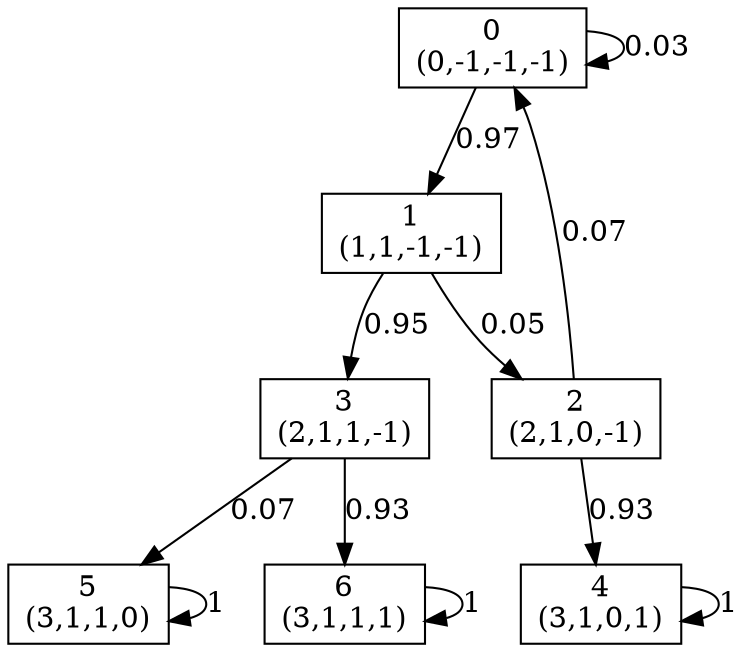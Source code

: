digraph P {
node [shape=box];
0 -> 0 [ label="0.03" ];
0 -> 1 [ label="0.97" ];
1 -> 2 [ label="0.05" ];
1 -> 3 [ label="0.95" ];
2 -> 0 [ label="0.07" ];
2 -> 4 [ label="0.93" ];
3 -> 5 [ label="0.07" ];
3 -> 6 [ label="0.93" ];
4 -> 4 [ label="1" ];
5 -> 5 [ label="1" ];
6 -> 6 [ label="1" ];
0 [label="0\n(0,-1,-1,-1)"];
1 [label="1\n(1,1,-1,-1)"];
2 [label="2\n(2,1,0,-1)"];
3 [label="3\n(2,1,1,-1)"];
4 [label="4\n(3,1,0,1)"];
5 [label="5\n(3,1,1,0)"];
6 [label="6\n(3,1,1,1)"];
}
